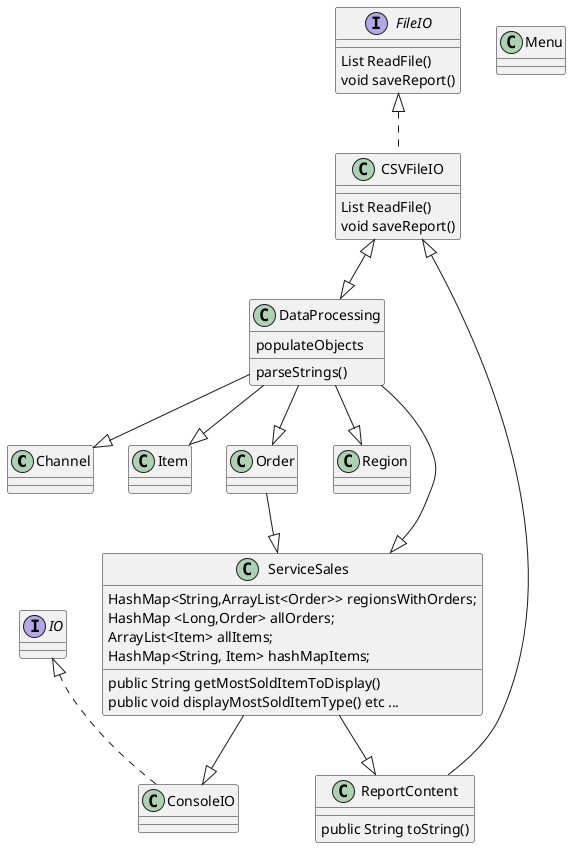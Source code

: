 @startuml
'https://plantuml.com/class-diagram

class Channel
class ConsoleIO implements IO
class CSVFileIO implements FileIO{
List ReadFile()
void saveReport()
}
class DataProcessing{
parseStrings()
populateObjects
}
interface FileIO{
List ReadFile()
void saveReport()
}

interface IO
class Item
class Menu
class Order
class Region
class ReportContent{
public String toString()
}
class ServiceSales{
 HashMap<String,ArrayList<Order>> regionsWithOrders;
 HashMap <Long,Order> allOrders;
 ArrayList<Item> allItems;
 HashMap<String, Item> hashMapItems;
  public String getMostSoldItemToDisplay()
  public void displayMostSoldItemType() etc ...
}


CSVFileIO <|-- ReportContent
CSVFileIO <|--|> DataProcessing
DataProcessing --|> Order
DataProcessing --|> ServiceSales
DataProcessing --|> Region
DataProcessing --|> Item
DataProcessing --|> Channel
ServiceSales --|> ReportContent
ServiceSales --|> ConsoleIO
Order --|> ServiceSales
@enduml